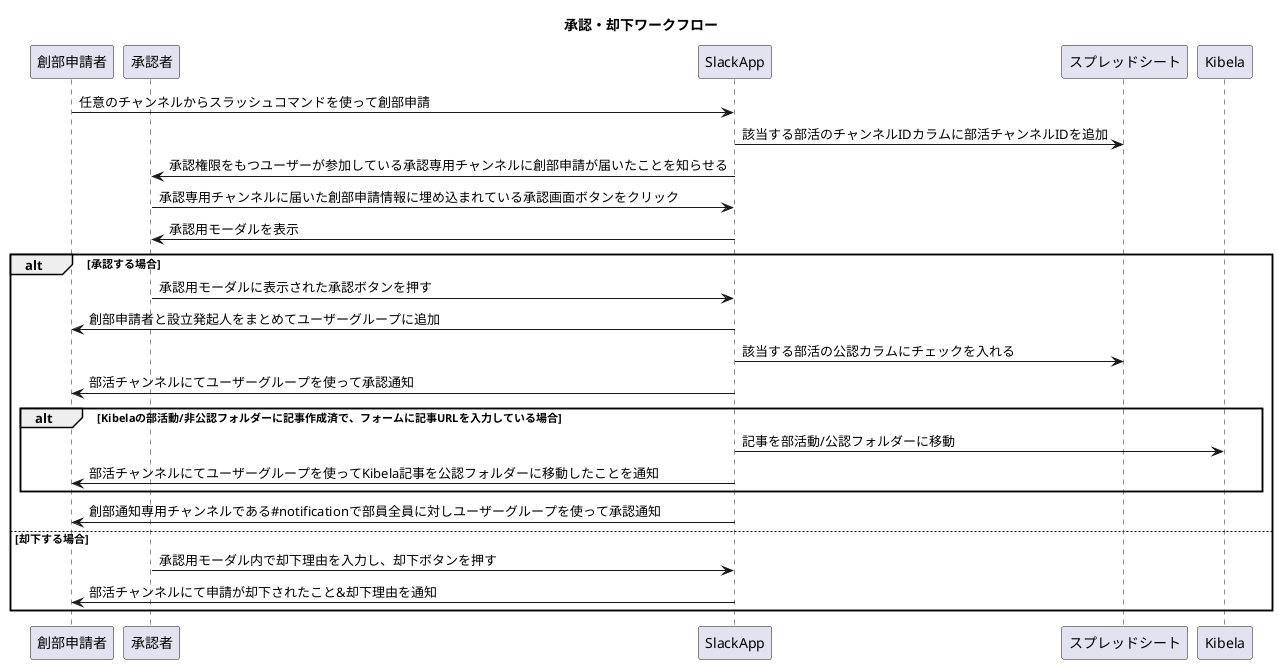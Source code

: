 @startuml
title 承認・却下ワークフロー

participant 創部申請者
participant 承認者

創部申請者 -> SlackApp: 任意のチャンネルからスラッシュコマンドを使って創部申請
SlackApp -> スプレッドシート: 該当する部活のチャンネルIDカラムに部活チャンネルIDを追加
SlackApp -> 承認者: 承認権限をもつユーザーが参加している承認専用チャンネルに創部申請が届いたことを知らせる
承認者 -> SlackApp: 承認専用チャンネルに届いた創部申請情報に埋め込まれている承認画面ボタンをクリック
SlackApp -> 承認者: 承認用モーダルを表示

alt 承認する場合
    承認者 -> SlackApp: 承認用モーダルに表示された承認ボタンを押す
    SlackApp -> 創部申請者: 創部申請者と設立発起人をまとめてユーザーグループに追加
    SlackApp -> スプレッドシート: 該当する部活の公認カラムにチェックを入れる
    SlackApp -> 創部申請者: 部活チャンネルにてユーザーグループを使って承認通知
    alt Kibelaの部活動/非公認フォルダーに記事作成済で、フォームに記事URLを入力している場合
        SlackApp -> Kibela: 記事を部活動/公認フォルダーに移動
        創部申請者 <- SlackApp: 部活チャンネルにてユーザーグループを使ってKibela記事を公認フォルダーに移動したことを通知
    end
    SlackApp -> 創部申請者: 創部通知専用チャンネルである#notificationで部員全員に対しユーザーグループを使って承認通知
else 却下する場合
    承認者 -> SlackApp: 承認用モーダル内で却下理由を入力し、却下ボタンを押す
    SlackApp -> 創部申請者: 部活チャンネルにて申請が却下されたこと&却下理由を通知
end
@enduml